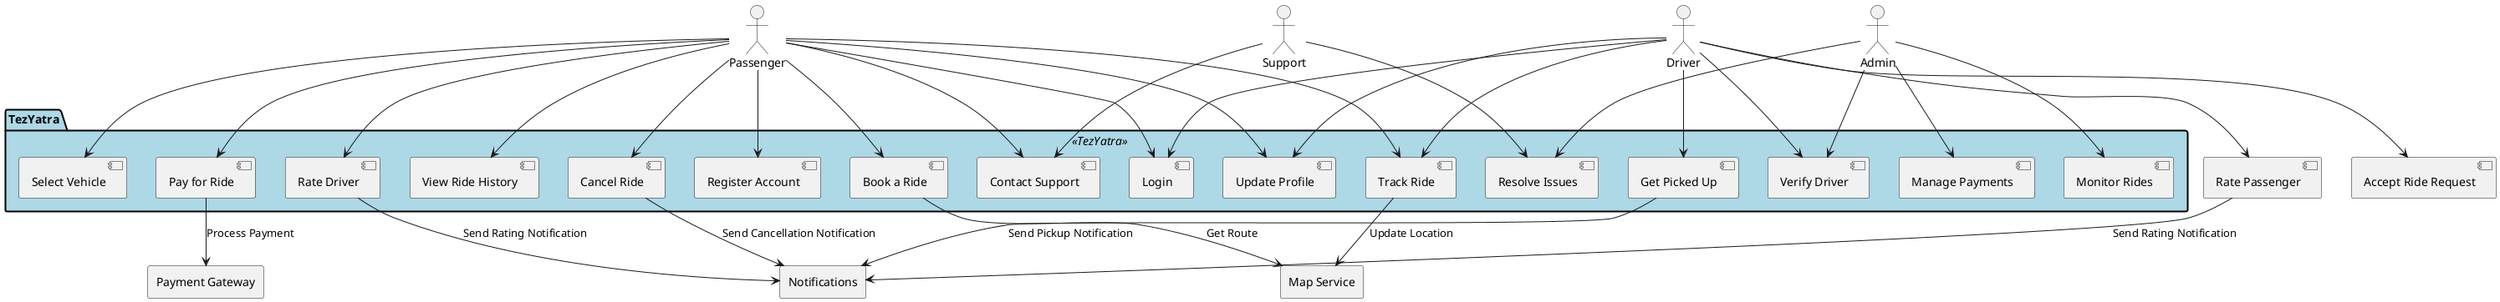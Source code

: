 @startuml
!define RECTANGLE package
skinparam package {
BackgroundColor<< TezYatra >> LightBlue
BorderColor<< TezYatra >> Black
BorderThickness<< TezYatra >> 2
}

actor "Passenger" as Passenger
actor "Driver" as Driver
actor "Admin" as Admin
actor "Support" as Support
rectangle "Payment Gateway" as PaymentGateway
rectangle "Notifications" as Notifications
rectangle "Map Service" as MapService

RECTANGLE TezYatra <<TezYatra>> {
[Register Account]
[Login]
[Book a Ride]
[Select Vehicle]
[Get Picked Up]
[Track Ride]
[Pay for Ride]
[Rate Driver]
[View Ride History]
[Cancel Ride]
[Contact Support]
[Update Profile]
[Verify Driver]
[Manage Payments]
[Monitor Rides]
[Resolve Issues]
}

Passenger --> [Register Account]
Passenger --> [Login]
Passenger --> [Book a Ride]
Passenger --> [Select Vehicle]
Passenger --> [Track Ride]
Passenger --> [Pay for Ride]
Passenger --> [Rate Driver]
Passenger --> [View Ride History]
Passenger --> [Cancel Ride]
Passenger --> [Update Profile]
Passenger --> [Contact Support]

Driver --> [Login]
Driver --> [Accept Ride Request]
Driver --> [Get Picked Up]
Driver --> [Track Ride]
Driver --> [Rate Passenger]
Driver --> [Update Profile]
Driver --> [Verify Driver]

Admin --> [Monitor Rides]
Admin --> [Manage Payments]
Admin --> [Resolve Issues]
Admin --> [Verify Driver]

Support --> [Resolve Issues]
Support --> [Contact Support]

[Pay for Ride] --> PaymentGateway : "Process Payment"
[Book a Ride] --> MapService : "Get Route"
[Track Ride] --> MapService : "Update Location"
[Get Picked Up] --> Notifications : "Send Pickup Notification"
[Cancel Ride] --> Notifications : "Send Cancellation Notification"
[Rate Driver] --> Notifications : "Send Rating Notification"
[Rate Passenger] --> Notifications : "Send Rating Notification"

@enduml
